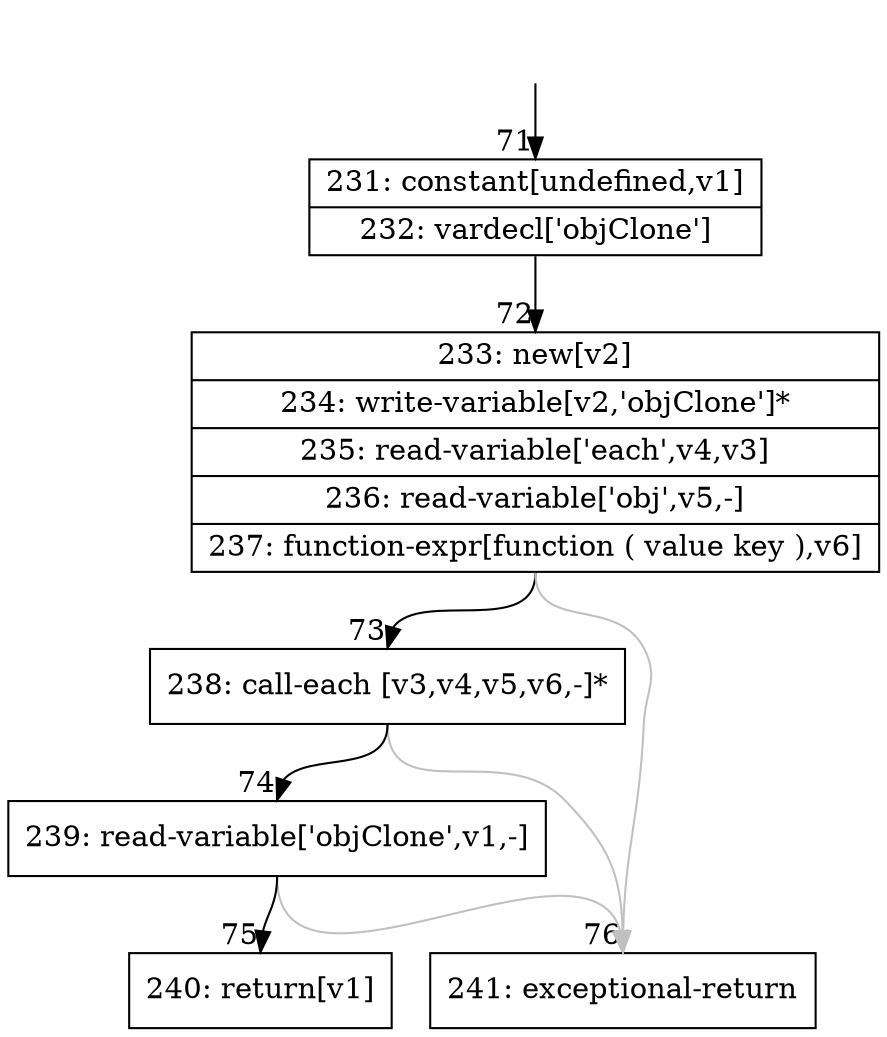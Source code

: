 digraph {
rankdir="TD"
BB_entry7[shape=none,label=""];
BB_entry7 -> BB71 [tailport=s, headport=n, headlabel="    71"]
BB71 [shape=record label="{231: constant[undefined,v1]|232: vardecl['objClone']}" ] 
BB71 -> BB72 [tailport=s, headport=n, headlabel="      72"]
BB72 [shape=record label="{233: new[v2]|234: write-variable[v2,'objClone']*|235: read-variable['each',v4,v3]|236: read-variable['obj',v5,-]|237: function-expr[function ( value key ),v6]}" ] 
BB72 -> BB73 [tailport=s, headport=n, headlabel="      73"]
BB72 -> BB76 [tailport=s, headport=n, color=gray, headlabel="      76"]
BB73 [shape=record label="{238: call-each [v3,v4,v5,v6,-]*}" ] 
BB73 -> BB74 [tailport=s, headport=n, headlabel="      74"]
BB73 -> BB76 [tailport=s, headport=n, color=gray]
BB74 [shape=record label="{239: read-variable['objClone',v1,-]}" ] 
BB74 -> BB75 [tailport=s, headport=n, headlabel="      75"]
BB74 -> BB76 [tailport=s, headport=n, color=gray]
BB75 [shape=record label="{240: return[v1]}" ] 
BB76 [shape=record label="{241: exceptional-return}" ] 
//#$~ 215
}
